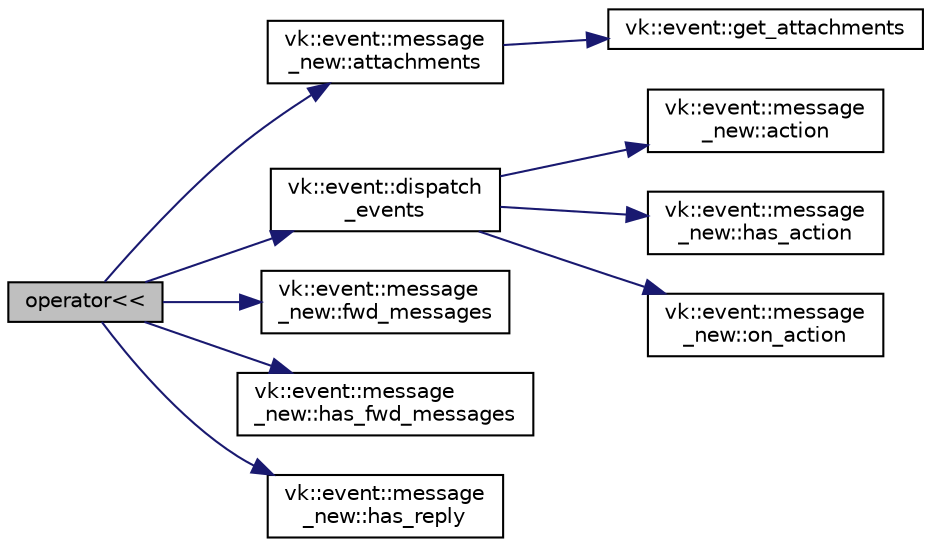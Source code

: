 digraph "operator&lt;&lt;"
{
 // LATEX_PDF_SIZE
  edge [fontname="Helvetica",fontsize="10",labelfontname="Helvetica",labelfontsize="10"];
  node [fontname="Helvetica",fontsize="10",shape=record];
  rankdir="LR";
  Node1 [label="operator\<\<",height=0.2,width=0.4,color="black", fillcolor="grey75", style="filled", fontcolor="black",tooltip=" "];
  Node1 -> Node2 [color="midnightblue",fontsize="10",style="solid",fontname="Helvetica"];
  Node2 [label="vk::event::message\l_new::attachments",height=0.2,width=0.4,color="black", fillcolor="white", style="filled",URL="$classvk_1_1event_1_1message__new.html#a343a857cf8d39f6a4711030db14d4340",tooltip=" "];
  Node2 -> Node3 [color="midnightblue",fontsize="10",style="solid",fontname="Helvetica"];
  Node3 [label="vk::event::get_attachments",height=0.2,width=0.4,color="black", fillcolor="white", style="filled",URL="$namespacevk_1_1event.html#a99a6cb05d95800d9a1f6b99216b1c0b4",tooltip=" "];
  Node1 -> Node4 [color="midnightblue",fontsize="10",style="solid",fontname="Helvetica"];
  Node4 [label="vk::event::dispatch\l_events",height=0.2,width=0.4,color="black", fillcolor="white", style="filled",URL="$namespacevk_1_1event.html#a7fb34712dca97582be087cc240958d77",tooltip=" "];
  Node4 -> Node5 [color="midnightblue",fontsize="10",style="solid",fontname="Helvetica"];
  Node5 [label="vk::event::message\l_new::action",height=0.2,width=0.4,color="black", fillcolor="white", style="filled",URL="$classvk_1_1event_1_1message__new.html#a749eb42ce73c6218c632f0cd3fd02ae6",tooltip=" "];
  Node4 -> Node6 [color="midnightblue",fontsize="10",style="solid",fontname="Helvetica"];
  Node6 [label="vk::event::message\l_new::has_action",height=0.2,width=0.4,color="black", fillcolor="white", style="filled",URL="$classvk_1_1event_1_1message__new.html#a1b5c2d16241faa474a1d5c1aa66cadf4",tooltip=" "];
  Node4 -> Node7 [color="midnightblue",fontsize="10",style="solid",fontname="Helvetica"];
  Node7 [label="vk::event::message\l_new::on_action",height=0.2,width=0.4,color="black", fillcolor="white", style="filled",URL="$classvk_1_1event_1_1message__new.html#abb43f3c812808c5a30a72e746d024743",tooltip=" "];
  Node1 -> Node8 [color="midnightblue",fontsize="10",style="solid",fontname="Helvetica"];
  Node8 [label="vk::event::message\l_new::fwd_messages",height=0.2,width=0.4,color="black", fillcolor="white", style="filled",URL="$classvk_1_1event_1_1message__new.html#ac5bba5cd48552ff332bcfccff0822b26",tooltip=" "];
  Node1 -> Node9 [color="midnightblue",fontsize="10",style="solid",fontname="Helvetica"];
  Node9 [label="vk::event::message\l_new::has_fwd_messages",height=0.2,width=0.4,color="black", fillcolor="white", style="filled",URL="$classvk_1_1event_1_1message__new.html#a9f5b1b6ff772d3efb202ce948ac1bb5d",tooltip=" "];
  Node1 -> Node10 [color="midnightblue",fontsize="10",style="solid",fontname="Helvetica"];
  Node10 [label="vk::event::message\l_new::has_reply",height=0.2,width=0.4,color="black", fillcolor="white", style="filled",URL="$classvk_1_1event_1_1message__new.html#a1dff1f6d7942903455faad4aa8343d0b",tooltip=" "];
}
